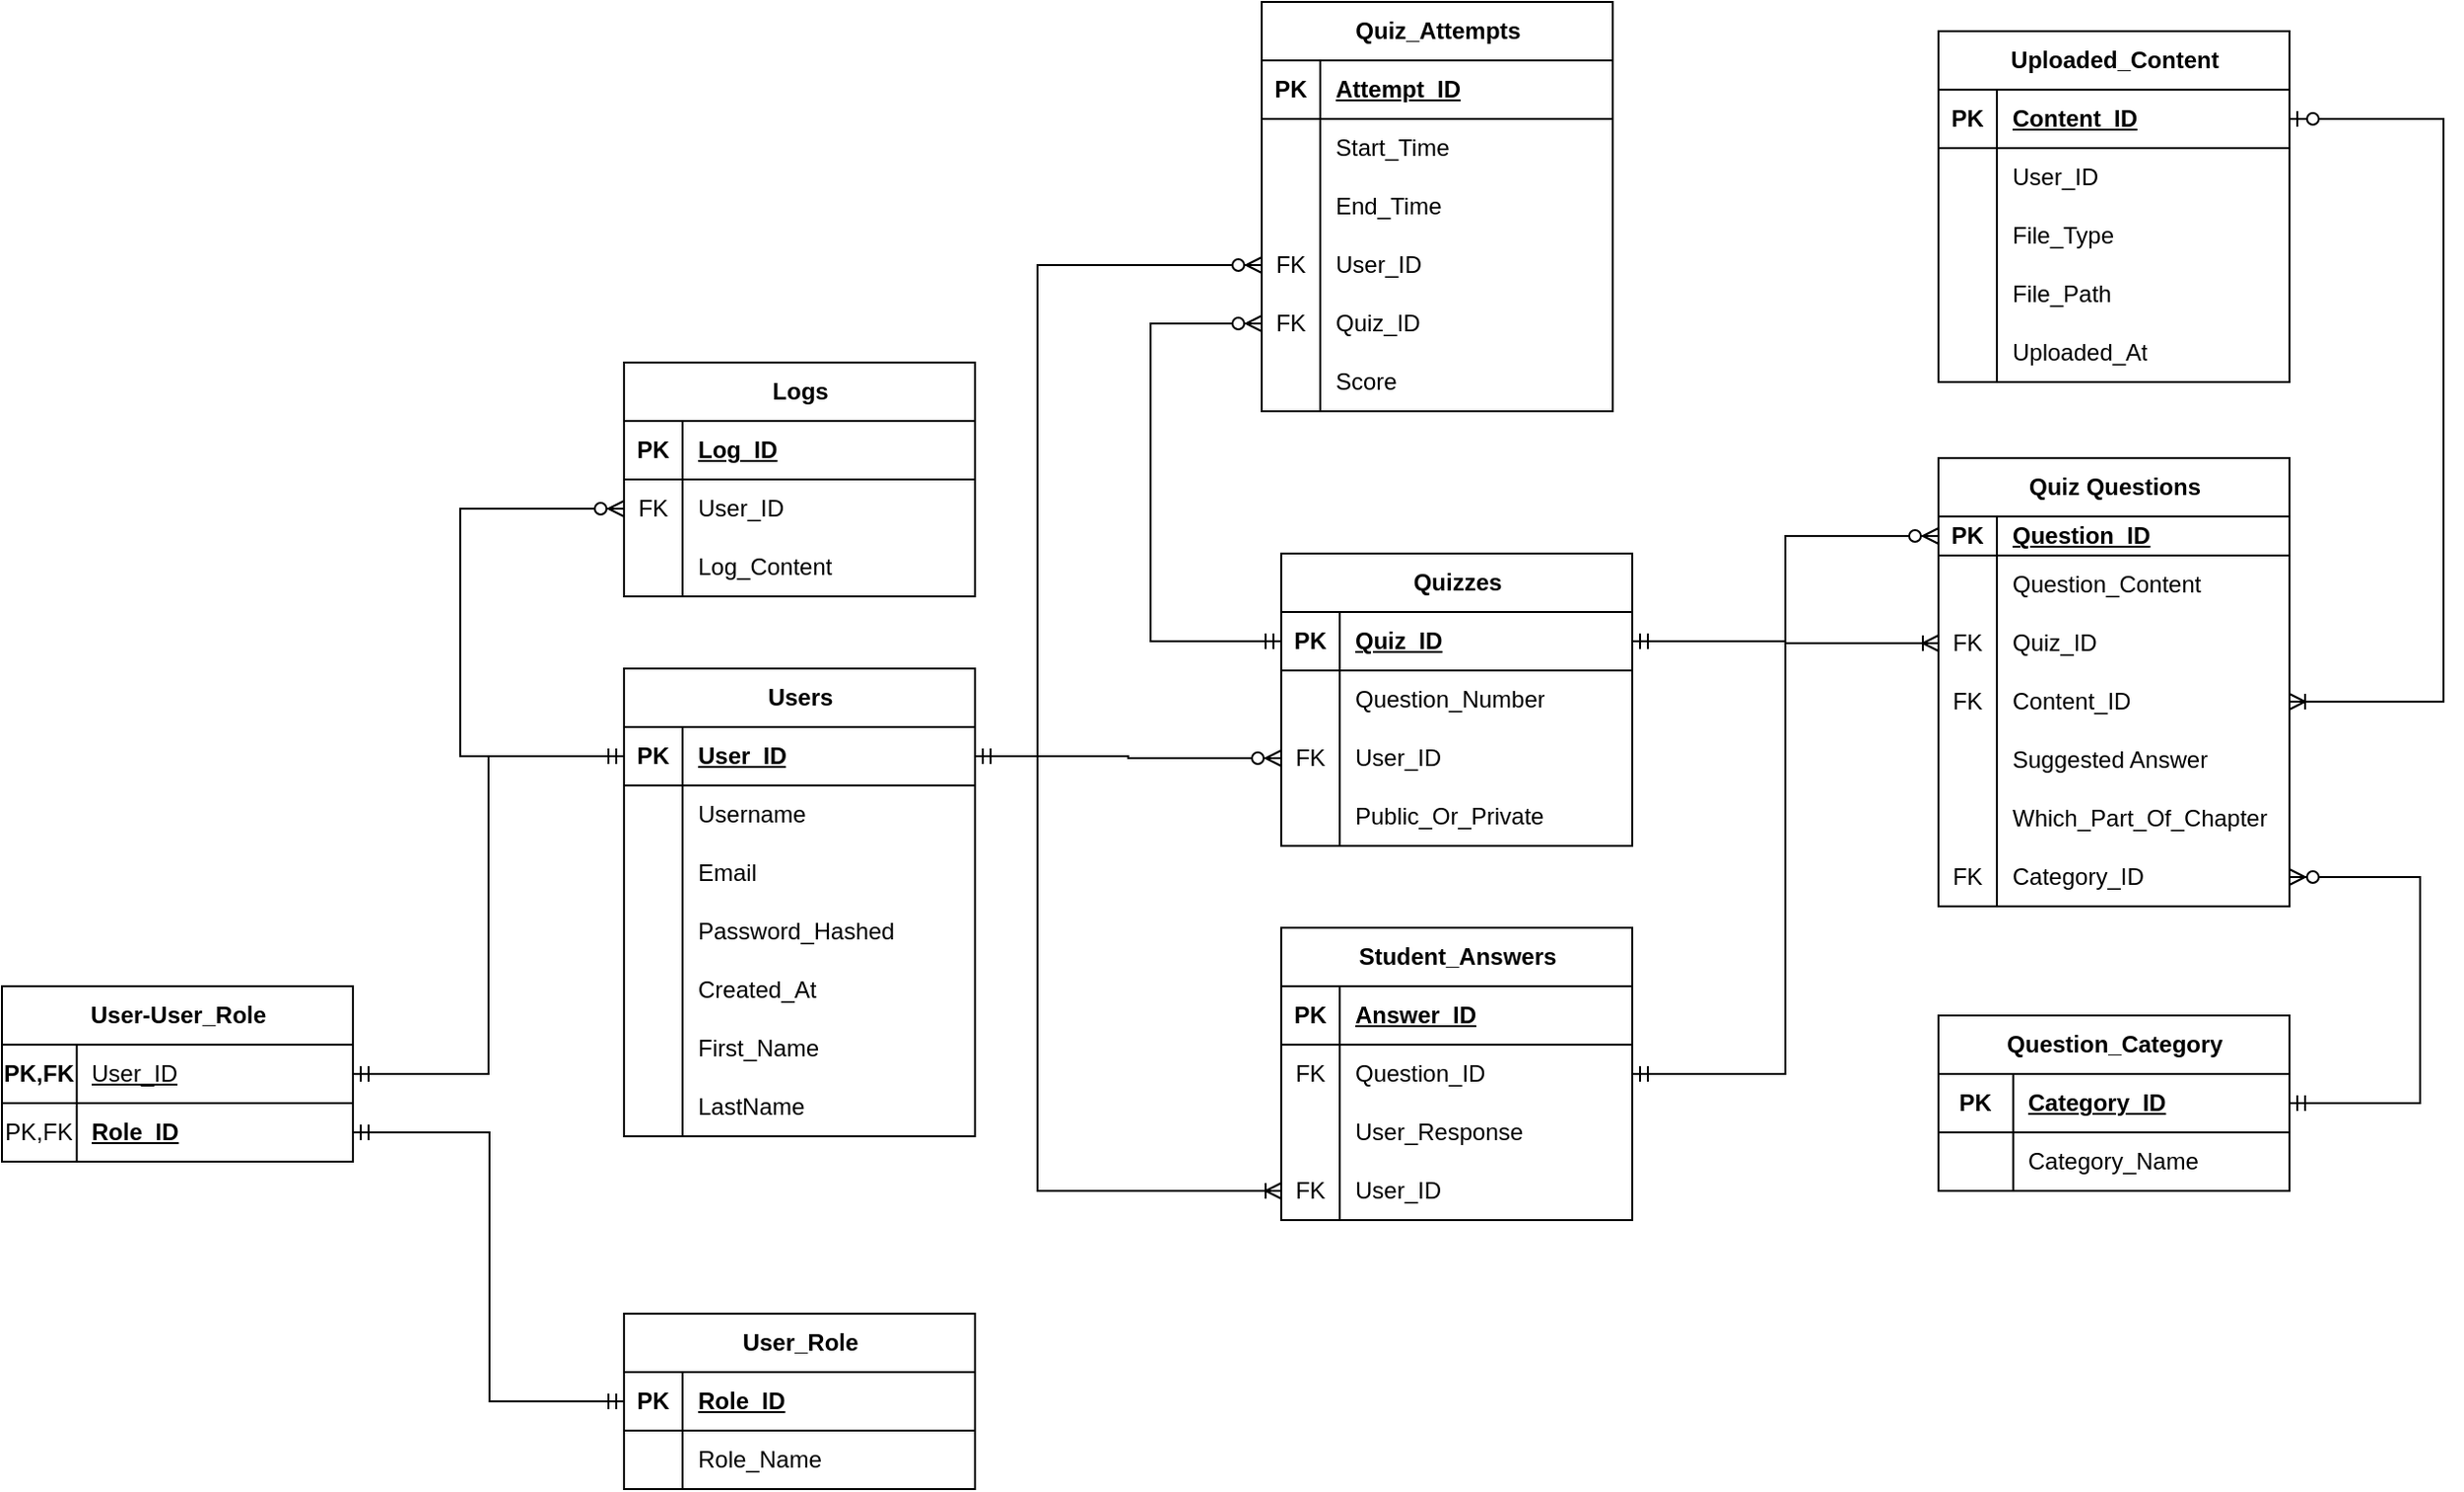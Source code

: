 <mxfile version="28.0.6">
  <diagram name="Page-1" id="f2E18JJCOQwtx__fX0ig">
    <mxGraphModel dx="2559" dy="3088" grid="0" gridSize="10" guides="1" tooltips="1" connect="1" arrows="1" fold="1" page="1" pageScale="1" pageWidth="850" pageHeight="1100" background="none" math="0" shadow="0">
      <root>
        <mxCell id="0" />
        <mxCell id="1" parent="0" />
        <mxCell id="IVishTIyUueeWjFuL03N-1" value="Users" style="shape=table;startSize=30;container=1;collapsible=1;childLayout=tableLayout;fixedRows=1;rowLines=0;fontStyle=1;align=center;resizeLast=1;html=1;" vertex="1" parent="1">
          <mxGeometry x="139" y="-987" width="180" height="240" as="geometry">
            <mxRectangle x="131" y="88" width="64" height="30" as="alternateBounds" />
          </mxGeometry>
        </mxCell>
        <mxCell id="IVishTIyUueeWjFuL03N-2" value="" style="shape=tableRow;horizontal=0;startSize=0;swimlaneHead=0;swimlaneBody=0;fillColor=none;collapsible=0;dropTarget=0;points=[[0,0.5],[1,0.5]];portConstraint=eastwest;top=0;left=0;right=0;bottom=1;" vertex="1" parent="IVishTIyUueeWjFuL03N-1">
          <mxGeometry y="30" width="180" height="30" as="geometry" />
        </mxCell>
        <mxCell id="IVishTIyUueeWjFuL03N-3" value="PK" style="shape=partialRectangle;connectable=0;fillColor=none;top=0;left=0;bottom=0;right=0;fontStyle=1;overflow=hidden;whiteSpace=wrap;html=1;" vertex="1" parent="IVishTIyUueeWjFuL03N-2">
          <mxGeometry width="30" height="30" as="geometry">
            <mxRectangle width="30" height="30" as="alternateBounds" />
          </mxGeometry>
        </mxCell>
        <mxCell id="IVishTIyUueeWjFuL03N-4" value="User_ID" style="shape=partialRectangle;connectable=0;fillColor=none;top=0;left=0;bottom=0;right=0;align=left;spacingLeft=6;fontStyle=5;overflow=hidden;whiteSpace=wrap;html=1;" vertex="1" parent="IVishTIyUueeWjFuL03N-2">
          <mxGeometry x="30" width="150" height="30" as="geometry">
            <mxRectangle width="150" height="30" as="alternateBounds" />
          </mxGeometry>
        </mxCell>
        <mxCell id="IVishTIyUueeWjFuL03N-5" value="" style="shape=tableRow;horizontal=0;startSize=0;swimlaneHead=0;swimlaneBody=0;fillColor=none;collapsible=0;dropTarget=0;points=[[0,0.5],[1,0.5]];portConstraint=eastwest;top=0;left=0;right=0;bottom=0;" vertex="1" parent="IVishTIyUueeWjFuL03N-1">
          <mxGeometry y="60" width="180" height="30" as="geometry" />
        </mxCell>
        <mxCell id="IVishTIyUueeWjFuL03N-6" value="" style="shape=partialRectangle;connectable=0;fillColor=none;top=0;left=0;bottom=0;right=0;editable=1;overflow=hidden;whiteSpace=wrap;html=1;" vertex="1" parent="IVishTIyUueeWjFuL03N-5">
          <mxGeometry width="30" height="30" as="geometry">
            <mxRectangle width="30" height="30" as="alternateBounds" />
          </mxGeometry>
        </mxCell>
        <mxCell id="IVishTIyUueeWjFuL03N-7" value="Username" style="shape=partialRectangle;connectable=0;fillColor=none;top=0;left=0;bottom=0;right=0;align=left;spacingLeft=6;overflow=hidden;whiteSpace=wrap;html=1;" vertex="1" parent="IVishTIyUueeWjFuL03N-5">
          <mxGeometry x="30" width="150" height="30" as="geometry">
            <mxRectangle width="150" height="30" as="alternateBounds" />
          </mxGeometry>
        </mxCell>
        <mxCell id="IVishTIyUueeWjFuL03N-8" value="" style="shape=tableRow;horizontal=0;startSize=0;swimlaneHead=0;swimlaneBody=0;fillColor=none;collapsible=0;dropTarget=0;points=[[0,0.5],[1,0.5]];portConstraint=eastwest;top=0;left=0;right=0;bottom=0;" vertex="1" parent="IVishTIyUueeWjFuL03N-1">
          <mxGeometry y="90" width="180" height="30" as="geometry" />
        </mxCell>
        <mxCell id="IVishTIyUueeWjFuL03N-9" value="" style="shape=partialRectangle;connectable=0;fillColor=none;top=0;left=0;bottom=0;right=0;editable=1;overflow=hidden;whiteSpace=wrap;html=1;" vertex="1" parent="IVishTIyUueeWjFuL03N-8">
          <mxGeometry width="30" height="30" as="geometry">
            <mxRectangle width="30" height="30" as="alternateBounds" />
          </mxGeometry>
        </mxCell>
        <mxCell id="IVishTIyUueeWjFuL03N-10" value="Email" style="shape=partialRectangle;connectable=0;fillColor=none;top=0;left=0;bottom=0;right=0;align=left;spacingLeft=6;overflow=hidden;whiteSpace=wrap;html=1;" vertex="1" parent="IVishTIyUueeWjFuL03N-8">
          <mxGeometry x="30" width="150" height="30" as="geometry">
            <mxRectangle width="150" height="30" as="alternateBounds" />
          </mxGeometry>
        </mxCell>
        <mxCell id="IVishTIyUueeWjFuL03N-17" value="" style="shape=tableRow;horizontal=0;startSize=0;swimlaneHead=0;swimlaneBody=0;fillColor=none;collapsible=0;dropTarget=0;points=[[0,0.5],[1,0.5]];portConstraint=eastwest;top=0;left=0;right=0;bottom=0;" vertex="1" parent="IVishTIyUueeWjFuL03N-1">
          <mxGeometry y="120" width="180" height="30" as="geometry" />
        </mxCell>
        <mxCell id="IVishTIyUueeWjFuL03N-18" value="" style="shape=partialRectangle;connectable=0;fillColor=none;top=0;left=0;bottom=0;right=0;editable=1;overflow=hidden;whiteSpace=wrap;html=1;" vertex="1" parent="IVishTIyUueeWjFuL03N-17">
          <mxGeometry width="30" height="30" as="geometry">
            <mxRectangle width="30" height="30" as="alternateBounds" />
          </mxGeometry>
        </mxCell>
        <mxCell id="IVishTIyUueeWjFuL03N-19" value="Password_Hashed" style="shape=partialRectangle;connectable=0;fillColor=none;top=0;left=0;bottom=0;right=0;align=left;spacingLeft=6;overflow=hidden;whiteSpace=wrap;html=1;" vertex="1" parent="IVishTIyUueeWjFuL03N-17">
          <mxGeometry x="30" width="150" height="30" as="geometry">
            <mxRectangle width="150" height="30" as="alternateBounds" />
          </mxGeometry>
        </mxCell>
        <mxCell id="IVishTIyUueeWjFuL03N-11" value="" style="shape=tableRow;horizontal=0;startSize=0;swimlaneHead=0;swimlaneBody=0;fillColor=none;collapsible=0;dropTarget=0;points=[[0,0.5],[1,0.5]];portConstraint=eastwest;top=0;left=0;right=0;bottom=0;" vertex="1" parent="IVishTIyUueeWjFuL03N-1">
          <mxGeometry y="150" width="180" height="30" as="geometry" />
        </mxCell>
        <mxCell id="IVishTIyUueeWjFuL03N-12" value="" style="shape=partialRectangle;connectable=0;fillColor=none;top=0;left=0;bottom=0;right=0;editable=1;overflow=hidden;whiteSpace=wrap;html=1;" vertex="1" parent="IVishTIyUueeWjFuL03N-11">
          <mxGeometry width="30" height="30" as="geometry">
            <mxRectangle width="30" height="30" as="alternateBounds" />
          </mxGeometry>
        </mxCell>
        <mxCell id="IVishTIyUueeWjFuL03N-13" value="Created_At" style="shape=partialRectangle;connectable=0;fillColor=none;top=0;left=0;bottom=0;right=0;align=left;spacingLeft=6;overflow=hidden;whiteSpace=wrap;html=1;" vertex="1" parent="IVishTIyUueeWjFuL03N-11">
          <mxGeometry x="30" width="150" height="30" as="geometry">
            <mxRectangle width="150" height="30" as="alternateBounds" />
          </mxGeometry>
        </mxCell>
        <mxCell id="IVishTIyUueeWjFuL03N-20" value="" style="shape=tableRow;horizontal=0;startSize=0;swimlaneHead=0;swimlaneBody=0;fillColor=none;collapsible=0;dropTarget=0;points=[[0,0.5],[1,0.5]];portConstraint=eastwest;top=0;left=0;right=0;bottom=0;" vertex="1" parent="IVishTIyUueeWjFuL03N-1">
          <mxGeometry y="180" width="180" height="30" as="geometry" />
        </mxCell>
        <mxCell id="IVishTIyUueeWjFuL03N-21" value="" style="shape=partialRectangle;connectable=0;fillColor=none;top=0;left=0;bottom=0;right=0;editable=1;overflow=hidden;whiteSpace=wrap;html=1;" vertex="1" parent="IVishTIyUueeWjFuL03N-20">
          <mxGeometry width="30" height="30" as="geometry">
            <mxRectangle width="30" height="30" as="alternateBounds" />
          </mxGeometry>
        </mxCell>
        <mxCell id="IVishTIyUueeWjFuL03N-22" value="First_Name" style="shape=partialRectangle;connectable=0;fillColor=none;top=0;left=0;bottom=0;right=0;align=left;spacingLeft=6;overflow=hidden;whiteSpace=wrap;html=1;" vertex="1" parent="IVishTIyUueeWjFuL03N-20">
          <mxGeometry x="30" width="150" height="30" as="geometry">
            <mxRectangle width="150" height="30" as="alternateBounds" />
          </mxGeometry>
        </mxCell>
        <mxCell id="IVishTIyUueeWjFuL03N-23" value="" style="shape=tableRow;horizontal=0;startSize=0;swimlaneHead=0;swimlaneBody=0;fillColor=none;collapsible=0;dropTarget=0;points=[[0,0.5],[1,0.5]];portConstraint=eastwest;top=0;left=0;right=0;bottom=0;" vertex="1" parent="IVishTIyUueeWjFuL03N-1">
          <mxGeometry y="210" width="180" height="30" as="geometry" />
        </mxCell>
        <mxCell id="IVishTIyUueeWjFuL03N-24" value="" style="shape=partialRectangle;connectable=0;fillColor=none;top=0;left=0;bottom=0;right=0;editable=1;overflow=hidden;whiteSpace=wrap;html=1;" vertex="1" parent="IVishTIyUueeWjFuL03N-23">
          <mxGeometry width="30" height="30" as="geometry">
            <mxRectangle width="30" height="30" as="alternateBounds" />
          </mxGeometry>
        </mxCell>
        <mxCell id="IVishTIyUueeWjFuL03N-25" value="LastName" style="shape=partialRectangle;connectable=0;fillColor=none;top=0;left=0;bottom=0;right=0;align=left;spacingLeft=6;overflow=hidden;whiteSpace=wrap;html=1;" vertex="1" parent="IVishTIyUueeWjFuL03N-23">
          <mxGeometry x="30" width="150" height="30" as="geometry">
            <mxRectangle width="150" height="30" as="alternateBounds" />
          </mxGeometry>
        </mxCell>
        <mxCell id="IVishTIyUueeWjFuL03N-26" value="Quizzes" style="shape=table;startSize=30;container=1;collapsible=1;childLayout=tableLayout;fixedRows=1;rowLines=0;fontStyle=1;align=center;resizeLast=1;html=1;" vertex="1" parent="1">
          <mxGeometry x="476" y="-1046" width="180" height="150" as="geometry">
            <mxRectangle x="131" y="88" width="64" height="30" as="alternateBounds" />
          </mxGeometry>
        </mxCell>
        <mxCell id="IVishTIyUueeWjFuL03N-27" value="" style="shape=tableRow;horizontal=0;startSize=0;swimlaneHead=0;swimlaneBody=0;fillColor=none;collapsible=0;dropTarget=0;points=[[0,0.5],[1,0.5]];portConstraint=eastwest;top=0;left=0;right=0;bottom=1;" vertex="1" parent="IVishTIyUueeWjFuL03N-26">
          <mxGeometry y="30" width="180" height="30" as="geometry" />
        </mxCell>
        <mxCell id="IVishTIyUueeWjFuL03N-28" value="PK" style="shape=partialRectangle;connectable=0;fillColor=none;top=0;left=0;bottom=0;right=0;fontStyle=1;overflow=hidden;whiteSpace=wrap;html=1;" vertex="1" parent="IVishTIyUueeWjFuL03N-27">
          <mxGeometry width="30" height="30" as="geometry">
            <mxRectangle width="30" height="30" as="alternateBounds" />
          </mxGeometry>
        </mxCell>
        <mxCell id="IVishTIyUueeWjFuL03N-29" value="Quiz_ID" style="shape=partialRectangle;connectable=0;fillColor=none;top=0;left=0;bottom=0;right=0;align=left;spacingLeft=6;fontStyle=5;overflow=hidden;whiteSpace=wrap;html=1;" vertex="1" parent="IVishTIyUueeWjFuL03N-27">
          <mxGeometry x="30" width="150" height="30" as="geometry">
            <mxRectangle width="150" height="30" as="alternateBounds" />
          </mxGeometry>
        </mxCell>
        <mxCell id="IVishTIyUueeWjFuL03N-30" value="" style="shape=tableRow;horizontal=0;startSize=0;swimlaneHead=0;swimlaneBody=0;fillColor=none;collapsible=0;dropTarget=0;points=[[0,0.5],[1,0.5]];portConstraint=eastwest;top=0;left=0;right=0;bottom=0;" vertex="1" parent="IVishTIyUueeWjFuL03N-26">
          <mxGeometry y="60" width="180" height="30" as="geometry" />
        </mxCell>
        <mxCell id="IVishTIyUueeWjFuL03N-31" value="" style="shape=partialRectangle;connectable=0;fillColor=none;top=0;left=0;bottom=0;right=0;editable=1;overflow=hidden;whiteSpace=wrap;html=1;" vertex="1" parent="IVishTIyUueeWjFuL03N-30">
          <mxGeometry width="30" height="30" as="geometry">
            <mxRectangle width="30" height="30" as="alternateBounds" />
          </mxGeometry>
        </mxCell>
        <mxCell id="IVishTIyUueeWjFuL03N-32" value="Question_Number" style="shape=partialRectangle;connectable=0;fillColor=none;top=0;left=0;bottom=0;right=0;align=left;spacingLeft=6;overflow=hidden;whiteSpace=wrap;html=1;" vertex="1" parent="IVishTIyUueeWjFuL03N-30">
          <mxGeometry x="30" width="150" height="30" as="geometry">
            <mxRectangle width="150" height="30" as="alternateBounds" />
          </mxGeometry>
        </mxCell>
        <mxCell id="IVishTIyUueeWjFuL03N-33" value="" style="shape=tableRow;horizontal=0;startSize=0;swimlaneHead=0;swimlaneBody=0;fillColor=none;collapsible=0;dropTarget=0;points=[[0,0.5],[1,0.5]];portConstraint=eastwest;top=0;left=0;right=0;bottom=0;" vertex="1" parent="IVishTIyUueeWjFuL03N-26">
          <mxGeometry y="90" width="180" height="30" as="geometry" />
        </mxCell>
        <mxCell id="IVishTIyUueeWjFuL03N-34" value="FK" style="shape=partialRectangle;connectable=0;fillColor=none;top=0;left=0;bottom=0;right=0;editable=1;overflow=hidden;whiteSpace=wrap;html=1;" vertex="1" parent="IVishTIyUueeWjFuL03N-33">
          <mxGeometry width="30" height="30" as="geometry">
            <mxRectangle width="30" height="30" as="alternateBounds" />
          </mxGeometry>
        </mxCell>
        <mxCell id="IVishTIyUueeWjFuL03N-35" value="User_ID" style="shape=partialRectangle;connectable=0;fillColor=none;top=0;left=0;bottom=0;right=0;align=left;spacingLeft=6;overflow=hidden;whiteSpace=wrap;html=1;" vertex="1" parent="IVishTIyUueeWjFuL03N-33">
          <mxGeometry x="30" width="150" height="30" as="geometry">
            <mxRectangle width="150" height="30" as="alternateBounds" />
          </mxGeometry>
        </mxCell>
        <mxCell id="IVishTIyUueeWjFuL03N-36" value="" style="shape=tableRow;horizontal=0;startSize=0;swimlaneHead=0;swimlaneBody=0;fillColor=none;collapsible=0;dropTarget=0;points=[[0,0.5],[1,0.5]];portConstraint=eastwest;top=0;left=0;right=0;bottom=0;" vertex="1" parent="IVishTIyUueeWjFuL03N-26">
          <mxGeometry y="120" width="180" height="30" as="geometry" />
        </mxCell>
        <mxCell id="IVishTIyUueeWjFuL03N-37" value="" style="shape=partialRectangle;connectable=0;fillColor=none;top=0;left=0;bottom=0;right=0;editable=1;overflow=hidden;whiteSpace=wrap;html=1;" vertex="1" parent="IVishTIyUueeWjFuL03N-36">
          <mxGeometry width="30" height="30" as="geometry">
            <mxRectangle width="30" height="30" as="alternateBounds" />
          </mxGeometry>
        </mxCell>
        <mxCell id="IVishTIyUueeWjFuL03N-38" value="Public_Or_Private" style="shape=partialRectangle;connectable=0;fillColor=none;top=0;left=0;bottom=0;right=0;align=left;spacingLeft=6;overflow=hidden;whiteSpace=wrap;html=1;" vertex="1" parent="IVishTIyUueeWjFuL03N-36">
          <mxGeometry x="30" width="150" height="30" as="geometry">
            <mxRectangle width="150" height="30" as="alternateBounds" />
          </mxGeometry>
        </mxCell>
        <mxCell id="IVishTIyUueeWjFuL03N-50" value="" style="edgeStyle=elbowEdgeStyle;fontSize=12;html=1;endArrow=ERzeroToMany;startArrow=ERmandOne;rounded=0;exitX=1;exitY=0.5;exitDx=0;exitDy=0;" edge="1" parent="1" source="IVishTIyUueeWjFuL03N-2" target="IVishTIyUueeWjFuL03N-33">
          <mxGeometry width="100" height="100" relative="1" as="geometry">
            <mxPoint x="363" y="-980" as="sourcePoint" />
            <mxPoint x="336" y="310" as="targetPoint" />
          </mxGeometry>
        </mxCell>
        <mxCell id="IVishTIyUueeWjFuL03N-51" value="Quiz Questions" style="shape=table;startSize=30;container=1;collapsible=1;childLayout=tableLayout;fixedRows=1;rowLines=0;fontStyle=1;align=center;resizeLast=1;html=1;" vertex="1" parent="1">
          <mxGeometry x="813" y="-1095" width="180" height="230" as="geometry">
            <mxRectangle x="131" y="88" width="64" height="30" as="alternateBounds" />
          </mxGeometry>
        </mxCell>
        <mxCell id="IVishTIyUueeWjFuL03N-52" value="" style="shape=tableRow;horizontal=0;startSize=0;swimlaneHead=0;swimlaneBody=0;fillColor=none;collapsible=0;dropTarget=0;points=[[0,0.5],[1,0.5]];portConstraint=eastwest;top=0;left=0;right=0;bottom=1;" vertex="1" parent="IVishTIyUueeWjFuL03N-51">
          <mxGeometry y="30" width="180" height="20" as="geometry" />
        </mxCell>
        <mxCell id="IVishTIyUueeWjFuL03N-53" value="PK" style="shape=partialRectangle;connectable=0;fillColor=none;top=0;left=0;bottom=0;right=0;fontStyle=1;overflow=hidden;whiteSpace=wrap;html=1;" vertex="1" parent="IVishTIyUueeWjFuL03N-52">
          <mxGeometry width="30" height="20" as="geometry">
            <mxRectangle width="30" height="20" as="alternateBounds" />
          </mxGeometry>
        </mxCell>
        <mxCell id="IVishTIyUueeWjFuL03N-54" value="Question_ID" style="shape=partialRectangle;connectable=0;fillColor=none;top=0;left=0;bottom=0;right=0;align=left;spacingLeft=6;fontStyle=5;overflow=hidden;whiteSpace=wrap;html=1;" vertex="1" parent="IVishTIyUueeWjFuL03N-52">
          <mxGeometry x="30" width="150" height="20" as="geometry">
            <mxRectangle width="150" height="20" as="alternateBounds" />
          </mxGeometry>
        </mxCell>
        <mxCell id="IVishTIyUueeWjFuL03N-55" value="" style="shape=tableRow;horizontal=0;startSize=0;swimlaneHead=0;swimlaneBody=0;fillColor=none;collapsible=0;dropTarget=0;points=[[0,0.5],[1,0.5]];portConstraint=eastwest;top=0;left=0;right=0;bottom=0;" vertex="1" parent="IVishTIyUueeWjFuL03N-51">
          <mxGeometry y="50" width="180" height="30" as="geometry" />
        </mxCell>
        <mxCell id="IVishTIyUueeWjFuL03N-56" value="" style="shape=partialRectangle;connectable=0;fillColor=none;top=0;left=0;bottom=0;right=0;editable=1;overflow=hidden;whiteSpace=wrap;html=1;" vertex="1" parent="IVishTIyUueeWjFuL03N-55">
          <mxGeometry width="30" height="30" as="geometry">
            <mxRectangle width="30" height="30" as="alternateBounds" />
          </mxGeometry>
        </mxCell>
        <mxCell id="IVishTIyUueeWjFuL03N-57" value="Question_Content" style="shape=partialRectangle;connectable=0;fillColor=none;top=0;left=0;bottom=0;right=0;align=left;spacingLeft=6;overflow=hidden;whiteSpace=wrap;html=1;" vertex="1" parent="IVishTIyUueeWjFuL03N-55">
          <mxGeometry x="30" width="150" height="30" as="geometry">
            <mxRectangle width="150" height="30" as="alternateBounds" />
          </mxGeometry>
        </mxCell>
        <mxCell id="IVishTIyUueeWjFuL03N-58" value="" style="shape=tableRow;horizontal=0;startSize=0;swimlaneHead=0;swimlaneBody=0;fillColor=none;collapsible=0;dropTarget=0;points=[[0,0.5],[1,0.5]];portConstraint=eastwest;top=0;left=0;right=0;bottom=0;" vertex="1" parent="IVishTIyUueeWjFuL03N-51">
          <mxGeometry y="80" width="180" height="30" as="geometry" />
        </mxCell>
        <mxCell id="IVishTIyUueeWjFuL03N-59" value="FK" style="shape=partialRectangle;connectable=0;fillColor=none;top=0;left=0;bottom=0;right=0;editable=1;overflow=hidden;whiteSpace=wrap;html=1;" vertex="1" parent="IVishTIyUueeWjFuL03N-58">
          <mxGeometry width="30" height="30" as="geometry">
            <mxRectangle width="30" height="30" as="alternateBounds" />
          </mxGeometry>
        </mxCell>
        <mxCell id="IVishTIyUueeWjFuL03N-60" value="Quiz_ID" style="shape=partialRectangle;connectable=0;fillColor=none;top=0;left=0;bottom=0;right=0;align=left;spacingLeft=6;overflow=hidden;whiteSpace=wrap;html=1;" vertex="1" parent="IVishTIyUueeWjFuL03N-58">
          <mxGeometry x="30" width="150" height="30" as="geometry">
            <mxRectangle width="150" height="30" as="alternateBounds" />
          </mxGeometry>
        </mxCell>
        <mxCell id="IVishTIyUueeWjFuL03N-61" value="" style="shape=tableRow;horizontal=0;startSize=0;swimlaneHead=0;swimlaneBody=0;fillColor=none;collapsible=0;dropTarget=0;points=[[0,0.5],[1,0.5]];portConstraint=eastwest;top=0;left=0;right=0;bottom=0;" vertex="1" parent="IVishTIyUueeWjFuL03N-51">
          <mxGeometry y="110" width="180" height="30" as="geometry" />
        </mxCell>
        <mxCell id="IVishTIyUueeWjFuL03N-62" value="FK" style="shape=partialRectangle;connectable=0;fillColor=none;top=0;left=0;bottom=0;right=0;editable=1;overflow=hidden;whiteSpace=wrap;html=1;" vertex="1" parent="IVishTIyUueeWjFuL03N-61">
          <mxGeometry width="30" height="30" as="geometry">
            <mxRectangle width="30" height="30" as="alternateBounds" />
          </mxGeometry>
        </mxCell>
        <mxCell id="IVishTIyUueeWjFuL03N-63" value="Content_ID" style="shape=partialRectangle;connectable=0;fillColor=none;top=0;left=0;bottom=0;right=0;align=left;spacingLeft=6;overflow=hidden;whiteSpace=wrap;html=1;" vertex="1" parent="IVishTIyUueeWjFuL03N-61">
          <mxGeometry x="30" width="150" height="30" as="geometry">
            <mxRectangle width="150" height="30" as="alternateBounds" />
          </mxGeometry>
        </mxCell>
        <mxCell id="IVishTIyUueeWjFuL03N-64" value="" style="shape=tableRow;horizontal=0;startSize=0;swimlaneHead=0;swimlaneBody=0;fillColor=none;collapsible=0;dropTarget=0;points=[[0,0.5],[1,0.5]];portConstraint=eastwest;top=0;left=0;right=0;bottom=0;" vertex="1" parent="IVishTIyUueeWjFuL03N-51">
          <mxGeometry y="140" width="180" height="30" as="geometry" />
        </mxCell>
        <mxCell id="IVishTIyUueeWjFuL03N-65" value="" style="shape=partialRectangle;connectable=0;fillColor=none;top=0;left=0;bottom=0;right=0;editable=1;overflow=hidden;whiteSpace=wrap;html=1;" vertex="1" parent="IVishTIyUueeWjFuL03N-64">
          <mxGeometry width="30" height="30" as="geometry">
            <mxRectangle width="30" height="30" as="alternateBounds" />
          </mxGeometry>
        </mxCell>
        <mxCell id="IVishTIyUueeWjFuL03N-66" value="Suggested Answer" style="shape=partialRectangle;connectable=0;fillColor=none;top=0;left=0;bottom=0;right=0;align=left;spacingLeft=6;overflow=hidden;whiteSpace=wrap;html=1;" vertex="1" parent="IVishTIyUueeWjFuL03N-64">
          <mxGeometry x="30" width="150" height="30" as="geometry">
            <mxRectangle width="150" height="30" as="alternateBounds" />
          </mxGeometry>
        </mxCell>
        <mxCell id="IVishTIyUueeWjFuL03N-67" value="" style="shape=tableRow;horizontal=0;startSize=0;swimlaneHead=0;swimlaneBody=0;fillColor=none;collapsible=0;dropTarget=0;points=[[0,0.5],[1,0.5]];portConstraint=eastwest;top=0;left=0;right=0;bottom=0;" vertex="1" parent="IVishTIyUueeWjFuL03N-51">
          <mxGeometry y="170" width="180" height="30" as="geometry" />
        </mxCell>
        <mxCell id="IVishTIyUueeWjFuL03N-68" value="" style="shape=partialRectangle;connectable=0;fillColor=none;top=0;left=0;bottom=0;right=0;editable=1;overflow=hidden;whiteSpace=wrap;html=1;" vertex="1" parent="IVishTIyUueeWjFuL03N-67">
          <mxGeometry width="30" height="30" as="geometry">
            <mxRectangle width="30" height="30" as="alternateBounds" />
          </mxGeometry>
        </mxCell>
        <mxCell id="IVishTIyUueeWjFuL03N-69" value="Which_Part_Of_Chapter" style="shape=partialRectangle;connectable=0;fillColor=none;top=0;left=0;bottom=0;right=0;align=left;spacingLeft=6;overflow=hidden;whiteSpace=wrap;html=1;" vertex="1" parent="IVishTIyUueeWjFuL03N-67">
          <mxGeometry x="30" width="150" height="30" as="geometry">
            <mxRectangle width="150" height="30" as="alternateBounds" />
          </mxGeometry>
        </mxCell>
        <mxCell id="IVishTIyUueeWjFuL03N-70" value="" style="shape=tableRow;horizontal=0;startSize=0;swimlaneHead=0;swimlaneBody=0;fillColor=none;collapsible=0;dropTarget=0;points=[[0,0.5],[1,0.5]];portConstraint=eastwest;top=0;left=0;right=0;bottom=0;" vertex="1" parent="IVishTIyUueeWjFuL03N-51">
          <mxGeometry y="200" width="180" height="30" as="geometry" />
        </mxCell>
        <mxCell id="IVishTIyUueeWjFuL03N-71" value="FK" style="shape=partialRectangle;connectable=0;fillColor=none;top=0;left=0;bottom=0;right=0;editable=1;overflow=hidden;whiteSpace=wrap;html=1;" vertex="1" parent="IVishTIyUueeWjFuL03N-70">
          <mxGeometry width="30" height="30" as="geometry">
            <mxRectangle width="30" height="30" as="alternateBounds" />
          </mxGeometry>
        </mxCell>
        <mxCell id="IVishTIyUueeWjFuL03N-72" value="Category_ID" style="shape=partialRectangle;connectable=0;fillColor=none;top=0;left=0;bottom=0;right=0;align=left;spacingLeft=6;overflow=hidden;whiteSpace=wrap;html=1;" vertex="1" parent="IVishTIyUueeWjFuL03N-70">
          <mxGeometry x="30" width="150" height="30" as="geometry">
            <mxRectangle width="150" height="30" as="alternateBounds" />
          </mxGeometry>
        </mxCell>
        <mxCell id="IVishTIyUueeWjFuL03N-73" value="User_Role" style="shape=table;startSize=30;container=1;collapsible=1;childLayout=tableLayout;fixedRows=1;rowLines=0;fontStyle=1;align=center;resizeLast=1;html=1;" vertex="1" parent="1">
          <mxGeometry x="139" y="-656" width="180" height="90" as="geometry">
            <mxRectangle x="131" y="88" width="64" height="30" as="alternateBounds" />
          </mxGeometry>
        </mxCell>
        <mxCell id="IVishTIyUueeWjFuL03N-74" value="" style="shape=tableRow;horizontal=0;startSize=0;swimlaneHead=0;swimlaneBody=0;fillColor=none;collapsible=0;dropTarget=0;points=[[0,0.5],[1,0.5]];portConstraint=eastwest;top=0;left=0;right=0;bottom=1;" vertex="1" parent="IVishTIyUueeWjFuL03N-73">
          <mxGeometry y="30" width="180" height="30" as="geometry" />
        </mxCell>
        <mxCell id="IVishTIyUueeWjFuL03N-75" value="PK" style="shape=partialRectangle;connectable=0;fillColor=none;top=0;left=0;bottom=0;right=0;fontStyle=1;overflow=hidden;whiteSpace=wrap;html=1;" vertex="1" parent="IVishTIyUueeWjFuL03N-74">
          <mxGeometry width="30" height="30" as="geometry">
            <mxRectangle width="30" height="30" as="alternateBounds" />
          </mxGeometry>
        </mxCell>
        <mxCell id="IVishTIyUueeWjFuL03N-76" value="Role_ID" style="shape=partialRectangle;connectable=0;fillColor=none;top=0;left=0;bottom=0;right=0;align=left;spacingLeft=6;fontStyle=5;overflow=hidden;whiteSpace=wrap;html=1;" vertex="1" parent="IVishTIyUueeWjFuL03N-74">
          <mxGeometry x="30" width="150" height="30" as="geometry">
            <mxRectangle width="150" height="30" as="alternateBounds" />
          </mxGeometry>
        </mxCell>
        <mxCell id="IVishTIyUueeWjFuL03N-77" value="" style="shape=tableRow;horizontal=0;startSize=0;swimlaneHead=0;swimlaneBody=0;fillColor=none;collapsible=0;dropTarget=0;points=[[0,0.5],[1,0.5]];portConstraint=eastwest;top=0;left=0;right=0;bottom=0;" vertex="1" parent="IVishTIyUueeWjFuL03N-73">
          <mxGeometry y="60" width="180" height="30" as="geometry" />
        </mxCell>
        <mxCell id="IVishTIyUueeWjFuL03N-78" value="" style="shape=partialRectangle;connectable=0;fillColor=none;top=0;left=0;bottom=0;right=0;editable=1;overflow=hidden;whiteSpace=wrap;html=1;" vertex="1" parent="IVishTIyUueeWjFuL03N-77">
          <mxGeometry width="30" height="30" as="geometry">
            <mxRectangle width="30" height="30" as="alternateBounds" />
          </mxGeometry>
        </mxCell>
        <mxCell id="IVishTIyUueeWjFuL03N-79" value="Role_Name" style="shape=partialRectangle;connectable=0;fillColor=none;top=0;left=0;bottom=0;right=0;align=left;spacingLeft=6;overflow=hidden;whiteSpace=wrap;html=1;" vertex="1" parent="IVishTIyUueeWjFuL03N-77">
          <mxGeometry x="30" width="150" height="30" as="geometry">
            <mxRectangle width="150" height="30" as="alternateBounds" />
          </mxGeometry>
        </mxCell>
        <mxCell id="IVishTIyUueeWjFuL03N-86" value="User-User_Role" style="shape=table;startSize=30;container=1;collapsible=1;childLayout=tableLayout;fixedRows=1;rowLines=0;fontStyle=1;align=center;resizeLast=1;html=1;" vertex="1" parent="1">
          <mxGeometry x="-180" y="-824" width="180" height="90" as="geometry">
            <mxRectangle x="131" y="88" width="64" height="30" as="alternateBounds" />
          </mxGeometry>
        </mxCell>
        <mxCell id="IVishTIyUueeWjFuL03N-87" value="" style="shape=tableRow;horizontal=0;startSize=0;swimlaneHead=0;swimlaneBody=0;fillColor=none;collapsible=0;dropTarget=0;points=[[0,0.5],[1,0.5]];portConstraint=eastwest;top=0;left=0;right=0;bottom=1;" vertex="1" parent="IVishTIyUueeWjFuL03N-86">
          <mxGeometry y="30" width="180" height="30" as="geometry" />
        </mxCell>
        <mxCell id="IVishTIyUueeWjFuL03N-88" value="PK,FK" style="shape=partialRectangle;connectable=0;fillColor=none;top=0;left=0;bottom=0;right=0;fontStyle=1;overflow=hidden;whiteSpace=wrap;html=1;" vertex="1" parent="IVishTIyUueeWjFuL03N-87">
          <mxGeometry width="38.345" height="30" as="geometry">
            <mxRectangle width="38.345" height="30" as="alternateBounds" />
          </mxGeometry>
        </mxCell>
        <mxCell id="IVishTIyUueeWjFuL03N-89" value="&lt;span style=&quot;font-weight: 400;&quot;&gt;User_ID&lt;/span&gt;" style="shape=partialRectangle;connectable=0;fillColor=none;top=0;left=0;bottom=0;right=0;align=left;spacingLeft=6;fontStyle=5;overflow=hidden;whiteSpace=wrap;html=1;" vertex="1" parent="IVishTIyUueeWjFuL03N-87">
          <mxGeometry x="38.345" width="141.655" height="30" as="geometry">
            <mxRectangle width="141.655" height="30" as="alternateBounds" />
          </mxGeometry>
        </mxCell>
        <mxCell id="IVishTIyUueeWjFuL03N-90" value="" style="shape=tableRow;horizontal=0;startSize=0;swimlaneHead=0;swimlaneBody=0;fillColor=none;collapsible=0;dropTarget=0;points=[[0,0.5],[1,0.5]];portConstraint=eastwest;top=0;left=0;right=0;bottom=0;" vertex="1" parent="IVishTIyUueeWjFuL03N-86">
          <mxGeometry y="60" width="180" height="30" as="geometry" />
        </mxCell>
        <mxCell id="IVishTIyUueeWjFuL03N-91" value="PK,FK" style="shape=partialRectangle;connectable=0;fillColor=none;top=0;left=0;bottom=0;right=0;editable=1;overflow=hidden;whiteSpace=wrap;html=1;" vertex="1" parent="IVishTIyUueeWjFuL03N-90">
          <mxGeometry width="38.345" height="30" as="geometry">
            <mxRectangle width="38.345" height="30" as="alternateBounds" />
          </mxGeometry>
        </mxCell>
        <mxCell id="IVishTIyUueeWjFuL03N-92" value="&lt;span style=&quot;font-weight: 700; text-decoration-line: underline;&quot;&gt;Role_ID&lt;/span&gt;" style="shape=partialRectangle;connectable=0;fillColor=none;top=0;left=0;bottom=0;right=0;align=left;spacingLeft=6;overflow=hidden;whiteSpace=wrap;html=1;" vertex="1" parent="IVishTIyUueeWjFuL03N-90">
          <mxGeometry x="38.345" width="141.655" height="30" as="geometry">
            <mxRectangle width="141.655" height="30" as="alternateBounds" />
          </mxGeometry>
        </mxCell>
        <mxCell id="IVishTIyUueeWjFuL03N-93" value="Question_Category" style="shape=table;startSize=30;container=1;collapsible=1;childLayout=tableLayout;fixedRows=1;rowLines=0;fontStyle=1;align=center;resizeLast=1;html=1;" vertex="1" parent="1">
          <mxGeometry x="813" y="-809" width="180" height="90" as="geometry">
            <mxRectangle x="131" y="88" width="64" height="30" as="alternateBounds" />
          </mxGeometry>
        </mxCell>
        <mxCell id="IVishTIyUueeWjFuL03N-94" value="" style="shape=tableRow;horizontal=0;startSize=0;swimlaneHead=0;swimlaneBody=0;fillColor=none;collapsible=0;dropTarget=0;points=[[0,0.5],[1,0.5]];portConstraint=eastwest;top=0;left=0;right=0;bottom=1;" vertex="1" parent="IVishTIyUueeWjFuL03N-93">
          <mxGeometry y="30" width="180" height="30" as="geometry" />
        </mxCell>
        <mxCell id="IVishTIyUueeWjFuL03N-95" value="PK" style="shape=partialRectangle;connectable=0;fillColor=none;top=0;left=0;bottom=0;right=0;fontStyle=1;overflow=hidden;whiteSpace=wrap;html=1;" vertex="1" parent="IVishTIyUueeWjFuL03N-94">
          <mxGeometry width="38.345" height="30" as="geometry">
            <mxRectangle width="38.345" height="30" as="alternateBounds" />
          </mxGeometry>
        </mxCell>
        <mxCell id="IVishTIyUueeWjFuL03N-96" value="Category_ID" style="shape=partialRectangle;connectable=0;fillColor=none;top=0;left=0;bottom=0;right=0;align=left;spacingLeft=6;fontStyle=5;overflow=hidden;whiteSpace=wrap;html=1;" vertex="1" parent="IVishTIyUueeWjFuL03N-94">
          <mxGeometry x="38.345" width="141.655" height="30" as="geometry">
            <mxRectangle width="141.655" height="30" as="alternateBounds" />
          </mxGeometry>
        </mxCell>
        <mxCell id="IVishTIyUueeWjFuL03N-97" value="" style="shape=tableRow;horizontal=0;startSize=0;swimlaneHead=0;swimlaneBody=0;fillColor=none;collapsible=0;dropTarget=0;points=[[0,0.5],[1,0.5]];portConstraint=eastwest;top=0;left=0;right=0;bottom=0;" vertex="1" parent="IVishTIyUueeWjFuL03N-93">
          <mxGeometry y="60" width="180" height="30" as="geometry" />
        </mxCell>
        <mxCell id="IVishTIyUueeWjFuL03N-98" value="" style="shape=partialRectangle;connectable=0;fillColor=none;top=0;left=0;bottom=0;right=0;editable=1;overflow=hidden;whiteSpace=wrap;html=1;" vertex="1" parent="IVishTIyUueeWjFuL03N-97">
          <mxGeometry width="38.345" height="30" as="geometry">
            <mxRectangle width="38.345" height="30" as="alternateBounds" />
          </mxGeometry>
        </mxCell>
        <mxCell id="IVishTIyUueeWjFuL03N-99" value="Category_Name" style="shape=partialRectangle;connectable=0;fillColor=none;top=0;left=0;bottom=0;right=0;align=left;spacingLeft=6;overflow=hidden;whiteSpace=wrap;html=1;" vertex="1" parent="IVishTIyUueeWjFuL03N-97">
          <mxGeometry x="38.345" width="141.655" height="30" as="geometry">
            <mxRectangle width="141.655" height="30" as="alternateBounds" />
          </mxGeometry>
        </mxCell>
        <mxCell id="IVishTIyUueeWjFuL03N-101" value="Student_Answers" style="shape=table;startSize=30;container=1;collapsible=1;childLayout=tableLayout;fixedRows=1;rowLines=0;fontStyle=1;align=center;resizeLast=1;html=1;" vertex="1" parent="1">
          <mxGeometry x="476" y="-854" width="180" height="150" as="geometry">
            <mxRectangle x="131" y="88" width="64" height="30" as="alternateBounds" />
          </mxGeometry>
        </mxCell>
        <mxCell id="IVishTIyUueeWjFuL03N-102" value="" style="shape=tableRow;horizontal=0;startSize=0;swimlaneHead=0;swimlaneBody=0;fillColor=none;collapsible=0;dropTarget=0;points=[[0,0.5],[1,0.5]];portConstraint=eastwest;top=0;left=0;right=0;bottom=1;" vertex="1" parent="IVishTIyUueeWjFuL03N-101">
          <mxGeometry y="30" width="180" height="30" as="geometry" />
        </mxCell>
        <mxCell id="IVishTIyUueeWjFuL03N-103" value="PK" style="shape=partialRectangle;connectable=0;fillColor=none;top=0;left=0;bottom=0;right=0;fontStyle=1;overflow=hidden;whiteSpace=wrap;html=1;" vertex="1" parent="IVishTIyUueeWjFuL03N-102">
          <mxGeometry width="30" height="30" as="geometry">
            <mxRectangle width="30" height="30" as="alternateBounds" />
          </mxGeometry>
        </mxCell>
        <mxCell id="IVishTIyUueeWjFuL03N-104" value="Answer_ID" style="shape=partialRectangle;connectable=0;fillColor=none;top=0;left=0;bottom=0;right=0;align=left;spacingLeft=6;fontStyle=5;overflow=hidden;whiteSpace=wrap;html=1;" vertex="1" parent="IVishTIyUueeWjFuL03N-102">
          <mxGeometry x="30" width="150" height="30" as="geometry">
            <mxRectangle width="150" height="30" as="alternateBounds" />
          </mxGeometry>
        </mxCell>
        <mxCell id="IVishTIyUueeWjFuL03N-105" value="" style="shape=tableRow;horizontal=0;startSize=0;swimlaneHead=0;swimlaneBody=0;fillColor=none;collapsible=0;dropTarget=0;points=[[0,0.5],[1,0.5]];portConstraint=eastwest;top=0;left=0;right=0;bottom=0;" vertex="1" parent="IVishTIyUueeWjFuL03N-101">
          <mxGeometry y="60" width="180" height="30" as="geometry" />
        </mxCell>
        <mxCell id="IVishTIyUueeWjFuL03N-106" value="FK" style="shape=partialRectangle;connectable=0;fillColor=none;top=0;left=0;bottom=0;right=0;editable=1;overflow=hidden;whiteSpace=wrap;html=1;" vertex="1" parent="IVishTIyUueeWjFuL03N-105">
          <mxGeometry width="30" height="30" as="geometry">
            <mxRectangle width="30" height="30" as="alternateBounds" />
          </mxGeometry>
        </mxCell>
        <mxCell id="IVishTIyUueeWjFuL03N-107" value="Question_ID" style="shape=partialRectangle;connectable=0;fillColor=none;top=0;left=0;bottom=0;right=0;align=left;spacingLeft=6;overflow=hidden;whiteSpace=wrap;html=1;" vertex="1" parent="IVishTIyUueeWjFuL03N-105">
          <mxGeometry x="30" width="150" height="30" as="geometry">
            <mxRectangle width="150" height="30" as="alternateBounds" />
          </mxGeometry>
        </mxCell>
        <mxCell id="IVishTIyUueeWjFuL03N-108" value="" style="shape=tableRow;horizontal=0;startSize=0;swimlaneHead=0;swimlaneBody=0;fillColor=none;collapsible=0;dropTarget=0;points=[[0,0.5],[1,0.5]];portConstraint=eastwest;top=0;left=0;right=0;bottom=0;" vertex="1" parent="IVishTIyUueeWjFuL03N-101">
          <mxGeometry y="90" width="180" height="30" as="geometry" />
        </mxCell>
        <mxCell id="IVishTIyUueeWjFuL03N-109" value="" style="shape=partialRectangle;connectable=0;fillColor=none;top=0;left=0;bottom=0;right=0;editable=1;overflow=hidden;whiteSpace=wrap;html=1;" vertex="1" parent="IVishTIyUueeWjFuL03N-108">
          <mxGeometry width="30" height="30" as="geometry">
            <mxRectangle width="30" height="30" as="alternateBounds" />
          </mxGeometry>
        </mxCell>
        <mxCell id="IVishTIyUueeWjFuL03N-110" value="User_Response" style="shape=partialRectangle;connectable=0;fillColor=none;top=0;left=0;bottom=0;right=0;align=left;spacingLeft=6;overflow=hidden;whiteSpace=wrap;html=1;" vertex="1" parent="IVishTIyUueeWjFuL03N-108">
          <mxGeometry x="30" width="150" height="30" as="geometry">
            <mxRectangle width="150" height="30" as="alternateBounds" />
          </mxGeometry>
        </mxCell>
        <mxCell id="IVishTIyUueeWjFuL03N-111" value="" style="shape=tableRow;horizontal=0;startSize=0;swimlaneHead=0;swimlaneBody=0;fillColor=none;collapsible=0;dropTarget=0;points=[[0,0.5],[1,0.5]];portConstraint=eastwest;top=0;left=0;right=0;bottom=0;" vertex="1" parent="IVishTIyUueeWjFuL03N-101">
          <mxGeometry y="120" width="180" height="30" as="geometry" />
        </mxCell>
        <mxCell id="IVishTIyUueeWjFuL03N-112" value="FK" style="shape=partialRectangle;connectable=0;fillColor=none;top=0;left=0;bottom=0;right=0;editable=1;overflow=hidden;whiteSpace=wrap;html=1;" vertex="1" parent="IVishTIyUueeWjFuL03N-111">
          <mxGeometry width="30" height="30" as="geometry">
            <mxRectangle width="30" height="30" as="alternateBounds" />
          </mxGeometry>
        </mxCell>
        <mxCell id="IVishTIyUueeWjFuL03N-113" value="User_ID" style="shape=partialRectangle;connectable=0;fillColor=none;top=0;left=0;bottom=0;right=0;align=left;spacingLeft=6;overflow=hidden;whiteSpace=wrap;html=1;" vertex="1" parent="IVishTIyUueeWjFuL03N-111">
          <mxGeometry x="30" width="150" height="30" as="geometry">
            <mxRectangle width="150" height="30" as="alternateBounds" />
          </mxGeometry>
        </mxCell>
        <mxCell id="IVishTIyUueeWjFuL03N-114" value="Quiz_Attempts" style="shape=table;startSize=30;container=1;collapsible=1;childLayout=tableLayout;fixedRows=1;rowLines=0;fontStyle=1;align=center;resizeLast=1;html=1;" vertex="1" parent="1">
          <mxGeometry x="466" y="-1329" width="180" height="210" as="geometry">
            <mxRectangle x="131" y="88" width="64" height="30" as="alternateBounds" />
          </mxGeometry>
        </mxCell>
        <mxCell id="IVishTIyUueeWjFuL03N-115" value="" style="shape=tableRow;horizontal=0;startSize=0;swimlaneHead=0;swimlaneBody=0;fillColor=none;collapsible=0;dropTarget=0;points=[[0,0.5],[1,0.5]];portConstraint=eastwest;top=0;left=0;right=0;bottom=1;" vertex="1" parent="IVishTIyUueeWjFuL03N-114">
          <mxGeometry y="30" width="180" height="30" as="geometry" />
        </mxCell>
        <mxCell id="IVishTIyUueeWjFuL03N-116" value="PK" style="shape=partialRectangle;connectable=0;fillColor=none;top=0;left=0;bottom=0;right=0;fontStyle=1;overflow=hidden;whiteSpace=wrap;html=1;" vertex="1" parent="IVishTIyUueeWjFuL03N-115">
          <mxGeometry width="30" height="30" as="geometry">
            <mxRectangle width="30" height="30" as="alternateBounds" />
          </mxGeometry>
        </mxCell>
        <mxCell id="IVishTIyUueeWjFuL03N-117" value="Attempt_ID" style="shape=partialRectangle;connectable=0;fillColor=none;top=0;left=0;bottom=0;right=0;align=left;spacingLeft=6;fontStyle=5;overflow=hidden;whiteSpace=wrap;html=1;" vertex="1" parent="IVishTIyUueeWjFuL03N-115">
          <mxGeometry x="30" width="150" height="30" as="geometry">
            <mxRectangle width="150" height="30" as="alternateBounds" />
          </mxGeometry>
        </mxCell>
        <mxCell id="IVishTIyUueeWjFuL03N-118" value="" style="shape=tableRow;horizontal=0;startSize=0;swimlaneHead=0;swimlaneBody=0;fillColor=none;collapsible=0;dropTarget=0;points=[[0,0.5],[1,0.5]];portConstraint=eastwest;top=0;left=0;right=0;bottom=0;" vertex="1" parent="IVishTIyUueeWjFuL03N-114">
          <mxGeometry y="60" width="180" height="30" as="geometry" />
        </mxCell>
        <mxCell id="IVishTIyUueeWjFuL03N-119" value="" style="shape=partialRectangle;connectable=0;fillColor=none;top=0;left=0;bottom=0;right=0;editable=1;overflow=hidden;whiteSpace=wrap;html=1;" vertex="1" parent="IVishTIyUueeWjFuL03N-118">
          <mxGeometry width="30" height="30" as="geometry">
            <mxRectangle width="30" height="30" as="alternateBounds" />
          </mxGeometry>
        </mxCell>
        <mxCell id="IVishTIyUueeWjFuL03N-120" value="Start_Time" style="shape=partialRectangle;connectable=0;fillColor=none;top=0;left=0;bottom=0;right=0;align=left;spacingLeft=6;overflow=hidden;whiteSpace=wrap;html=1;" vertex="1" parent="IVishTIyUueeWjFuL03N-118">
          <mxGeometry x="30" width="150" height="30" as="geometry">
            <mxRectangle width="150" height="30" as="alternateBounds" />
          </mxGeometry>
        </mxCell>
        <mxCell id="IVishTIyUueeWjFuL03N-121" value="" style="shape=tableRow;horizontal=0;startSize=0;swimlaneHead=0;swimlaneBody=0;fillColor=none;collapsible=0;dropTarget=0;points=[[0,0.5],[1,0.5]];portConstraint=eastwest;top=0;left=0;right=0;bottom=0;" vertex="1" parent="IVishTIyUueeWjFuL03N-114">
          <mxGeometry y="90" width="180" height="30" as="geometry" />
        </mxCell>
        <mxCell id="IVishTIyUueeWjFuL03N-122" value="" style="shape=partialRectangle;connectable=0;fillColor=none;top=0;left=0;bottom=0;right=0;editable=1;overflow=hidden;whiteSpace=wrap;html=1;" vertex="1" parent="IVishTIyUueeWjFuL03N-121">
          <mxGeometry width="30" height="30" as="geometry">
            <mxRectangle width="30" height="30" as="alternateBounds" />
          </mxGeometry>
        </mxCell>
        <mxCell id="IVishTIyUueeWjFuL03N-123" value="End_Time" style="shape=partialRectangle;connectable=0;fillColor=none;top=0;left=0;bottom=0;right=0;align=left;spacingLeft=6;overflow=hidden;whiteSpace=wrap;html=1;" vertex="1" parent="IVishTIyUueeWjFuL03N-121">
          <mxGeometry x="30" width="150" height="30" as="geometry">
            <mxRectangle width="150" height="30" as="alternateBounds" />
          </mxGeometry>
        </mxCell>
        <mxCell id="IVishTIyUueeWjFuL03N-124" value="" style="shape=tableRow;horizontal=0;startSize=0;swimlaneHead=0;swimlaneBody=0;fillColor=none;collapsible=0;dropTarget=0;points=[[0,0.5],[1,0.5]];portConstraint=eastwest;top=0;left=0;right=0;bottom=0;" vertex="1" parent="IVishTIyUueeWjFuL03N-114">
          <mxGeometry y="120" width="180" height="30" as="geometry" />
        </mxCell>
        <mxCell id="IVishTIyUueeWjFuL03N-125" value="FK" style="shape=partialRectangle;connectable=0;fillColor=none;top=0;left=0;bottom=0;right=0;editable=1;overflow=hidden;whiteSpace=wrap;html=1;" vertex="1" parent="IVishTIyUueeWjFuL03N-124">
          <mxGeometry width="30" height="30" as="geometry">
            <mxRectangle width="30" height="30" as="alternateBounds" />
          </mxGeometry>
        </mxCell>
        <mxCell id="IVishTIyUueeWjFuL03N-126" value="User_ID" style="shape=partialRectangle;connectable=0;fillColor=none;top=0;left=0;bottom=0;right=0;align=left;spacingLeft=6;overflow=hidden;whiteSpace=wrap;html=1;" vertex="1" parent="IVishTIyUueeWjFuL03N-124">
          <mxGeometry x="30" width="150" height="30" as="geometry">
            <mxRectangle width="150" height="30" as="alternateBounds" />
          </mxGeometry>
        </mxCell>
        <mxCell id="IVishTIyUueeWjFuL03N-127" value="" style="shape=tableRow;horizontal=0;startSize=0;swimlaneHead=0;swimlaneBody=0;fillColor=none;collapsible=0;dropTarget=0;points=[[0,0.5],[1,0.5]];portConstraint=eastwest;top=0;left=0;right=0;bottom=0;" vertex="1" parent="IVishTIyUueeWjFuL03N-114">
          <mxGeometry y="150" width="180" height="30" as="geometry" />
        </mxCell>
        <mxCell id="IVishTIyUueeWjFuL03N-128" value="FK" style="shape=partialRectangle;connectable=0;fillColor=none;top=0;left=0;bottom=0;right=0;editable=1;overflow=hidden;whiteSpace=wrap;html=1;" vertex="1" parent="IVishTIyUueeWjFuL03N-127">
          <mxGeometry width="30" height="30" as="geometry">
            <mxRectangle width="30" height="30" as="alternateBounds" />
          </mxGeometry>
        </mxCell>
        <mxCell id="IVishTIyUueeWjFuL03N-129" value="Quiz_ID" style="shape=partialRectangle;connectable=0;fillColor=none;top=0;left=0;bottom=0;right=0;align=left;spacingLeft=6;overflow=hidden;whiteSpace=wrap;html=1;" vertex="1" parent="IVishTIyUueeWjFuL03N-127">
          <mxGeometry x="30" width="150" height="30" as="geometry">
            <mxRectangle width="150" height="30" as="alternateBounds" />
          </mxGeometry>
        </mxCell>
        <mxCell id="IVishTIyUueeWjFuL03N-130" value="" style="shape=tableRow;horizontal=0;startSize=0;swimlaneHead=0;swimlaneBody=0;fillColor=none;collapsible=0;dropTarget=0;points=[[0,0.5],[1,0.5]];portConstraint=eastwest;top=0;left=0;right=0;bottom=0;" vertex="1" parent="IVishTIyUueeWjFuL03N-114">
          <mxGeometry y="180" width="180" height="30" as="geometry" />
        </mxCell>
        <mxCell id="IVishTIyUueeWjFuL03N-131" value="" style="shape=partialRectangle;connectable=0;fillColor=none;top=0;left=0;bottom=0;right=0;editable=1;overflow=hidden;whiteSpace=wrap;html=1;" vertex="1" parent="IVishTIyUueeWjFuL03N-130">
          <mxGeometry width="30" height="30" as="geometry">
            <mxRectangle width="30" height="30" as="alternateBounds" />
          </mxGeometry>
        </mxCell>
        <mxCell id="IVishTIyUueeWjFuL03N-132" value="Score" style="shape=partialRectangle;connectable=0;fillColor=none;top=0;left=0;bottom=0;right=0;align=left;spacingLeft=6;overflow=hidden;whiteSpace=wrap;html=1;" vertex="1" parent="IVishTIyUueeWjFuL03N-130">
          <mxGeometry x="30" width="150" height="30" as="geometry">
            <mxRectangle width="150" height="30" as="alternateBounds" />
          </mxGeometry>
        </mxCell>
        <mxCell id="IVishTIyUueeWjFuL03N-136" value="Uploaded_Content" style="shape=table;startSize=30;container=1;collapsible=1;childLayout=tableLayout;fixedRows=1;rowLines=0;fontStyle=1;align=center;resizeLast=1;html=1;" vertex="1" parent="1">
          <mxGeometry x="813" y="-1314" width="180" height="180" as="geometry">
            <mxRectangle x="131" y="88" width="64" height="30" as="alternateBounds" />
          </mxGeometry>
        </mxCell>
        <mxCell id="IVishTIyUueeWjFuL03N-137" value="" style="shape=tableRow;horizontal=0;startSize=0;swimlaneHead=0;swimlaneBody=0;fillColor=none;collapsible=0;dropTarget=0;points=[[0,0.5],[1,0.5]];portConstraint=eastwest;top=0;left=0;right=0;bottom=1;" vertex="1" parent="IVishTIyUueeWjFuL03N-136">
          <mxGeometry y="30" width="180" height="30" as="geometry" />
        </mxCell>
        <mxCell id="IVishTIyUueeWjFuL03N-138" value="PK" style="shape=partialRectangle;connectable=0;fillColor=none;top=0;left=0;bottom=0;right=0;fontStyle=1;overflow=hidden;whiteSpace=wrap;html=1;" vertex="1" parent="IVishTIyUueeWjFuL03N-137">
          <mxGeometry width="30" height="30" as="geometry">
            <mxRectangle width="30" height="30" as="alternateBounds" />
          </mxGeometry>
        </mxCell>
        <mxCell id="IVishTIyUueeWjFuL03N-139" value="Content_ID" style="shape=partialRectangle;connectable=0;fillColor=none;top=0;left=0;bottom=0;right=0;align=left;spacingLeft=6;fontStyle=5;overflow=hidden;whiteSpace=wrap;html=1;" vertex="1" parent="IVishTIyUueeWjFuL03N-137">
          <mxGeometry x="30" width="150" height="30" as="geometry">
            <mxRectangle width="150" height="30" as="alternateBounds" />
          </mxGeometry>
        </mxCell>
        <mxCell id="IVishTIyUueeWjFuL03N-140" value="" style="shape=tableRow;horizontal=0;startSize=0;swimlaneHead=0;swimlaneBody=0;fillColor=none;collapsible=0;dropTarget=0;points=[[0,0.5],[1,0.5]];portConstraint=eastwest;top=0;left=0;right=0;bottom=0;" vertex="1" parent="IVishTIyUueeWjFuL03N-136">
          <mxGeometry y="60" width="180" height="30" as="geometry" />
        </mxCell>
        <mxCell id="IVishTIyUueeWjFuL03N-141" value="" style="shape=partialRectangle;connectable=0;fillColor=none;top=0;left=0;bottom=0;right=0;editable=1;overflow=hidden;whiteSpace=wrap;html=1;" vertex="1" parent="IVishTIyUueeWjFuL03N-140">
          <mxGeometry width="30" height="30" as="geometry">
            <mxRectangle width="30" height="30" as="alternateBounds" />
          </mxGeometry>
        </mxCell>
        <mxCell id="IVishTIyUueeWjFuL03N-142" value="User_ID" style="shape=partialRectangle;connectable=0;fillColor=none;top=0;left=0;bottom=0;right=0;align=left;spacingLeft=6;overflow=hidden;whiteSpace=wrap;html=1;" vertex="1" parent="IVishTIyUueeWjFuL03N-140">
          <mxGeometry x="30" width="150" height="30" as="geometry">
            <mxRectangle width="150" height="30" as="alternateBounds" />
          </mxGeometry>
        </mxCell>
        <mxCell id="IVishTIyUueeWjFuL03N-143" value="" style="shape=tableRow;horizontal=0;startSize=0;swimlaneHead=0;swimlaneBody=0;fillColor=none;collapsible=0;dropTarget=0;points=[[0,0.5],[1,0.5]];portConstraint=eastwest;top=0;left=0;right=0;bottom=0;" vertex="1" parent="IVishTIyUueeWjFuL03N-136">
          <mxGeometry y="90" width="180" height="30" as="geometry" />
        </mxCell>
        <mxCell id="IVishTIyUueeWjFuL03N-144" value="" style="shape=partialRectangle;connectable=0;fillColor=none;top=0;left=0;bottom=0;right=0;editable=1;overflow=hidden;whiteSpace=wrap;html=1;" vertex="1" parent="IVishTIyUueeWjFuL03N-143">
          <mxGeometry width="30" height="30" as="geometry">
            <mxRectangle width="30" height="30" as="alternateBounds" />
          </mxGeometry>
        </mxCell>
        <mxCell id="IVishTIyUueeWjFuL03N-145" value="File_Type" style="shape=partialRectangle;connectable=0;fillColor=none;top=0;left=0;bottom=0;right=0;align=left;spacingLeft=6;overflow=hidden;whiteSpace=wrap;html=1;" vertex="1" parent="IVishTIyUueeWjFuL03N-143">
          <mxGeometry x="30" width="150" height="30" as="geometry">
            <mxRectangle width="150" height="30" as="alternateBounds" />
          </mxGeometry>
        </mxCell>
        <mxCell id="IVishTIyUueeWjFuL03N-146" value="" style="shape=tableRow;horizontal=0;startSize=0;swimlaneHead=0;swimlaneBody=0;fillColor=none;collapsible=0;dropTarget=0;points=[[0,0.5],[1,0.5]];portConstraint=eastwest;top=0;left=0;right=0;bottom=0;" vertex="1" parent="IVishTIyUueeWjFuL03N-136">
          <mxGeometry y="120" width="180" height="30" as="geometry" />
        </mxCell>
        <mxCell id="IVishTIyUueeWjFuL03N-147" value="" style="shape=partialRectangle;connectable=0;fillColor=none;top=0;left=0;bottom=0;right=0;editable=1;overflow=hidden;whiteSpace=wrap;html=1;" vertex="1" parent="IVishTIyUueeWjFuL03N-146">
          <mxGeometry width="30" height="30" as="geometry">
            <mxRectangle width="30" height="30" as="alternateBounds" />
          </mxGeometry>
        </mxCell>
        <mxCell id="IVishTIyUueeWjFuL03N-148" value="File_Path" style="shape=partialRectangle;connectable=0;fillColor=none;top=0;left=0;bottom=0;right=0;align=left;spacingLeft=6;overflow=hidden;whiteSpace=wrap;html=1;" vertex="1" parent="IVishTIyUueeWjFuL03N-146">
          <mxGeometry x="30" width="150" height="30" as="geometry">
            <mxRectangle width="150" height="30" as="alternateBounds" />
          </mxGeometry>
        </mxCell>
        <mxCell id="IVishTIyUueeWjFuL03N-149" value="" style="shape=tableRow;horizontal=0;startSize=0;swimlaneHead=0;swimlaneBody=0;fillColor=none;collapsible=0;dropTarget=0;points=[[0,0.5],[1,0.5]];portConstraint=eastwest;top=0;left=0;right=0;bottom=0;" vertex="1" parent="IVishTIyUueeWjFuL03N-136">
          <mxGeometry y="150" width="180" height="30" as="geometry" />
        </mxCell>
        <mxCell id="IVishTIyUueeWjFuL03N-150" value="" style="shape=partialRectangle;connectable=0;fillColor=none;top=0;left=0;bottom=0;right=0;editable=1;overflow=hidden;whiteSpace=wrap;html=1;" vertex="1" parent="IVishTIyUueeWjFuL03N-149">
          <mxGeometry width="30" height="30" as="geometry">
            <mxRectangle width="30" height="30" as="alternateBounds" />
          </mxGeometry>
        </mxCell>
        <mxCell id="IVishTIyUueeWjFuL03N-151" value="Uploaded_At" style="shape=partialRectangle;connectable=0;fillColor=none;top=0;left=0;bottom=0;right=0;align=left;spacingLeft=6;overflow=hidden;whiteSpace=wrap;html=1;" vertex="1" parent="IVishTIyUueeWjFuL03N-149">
          <mxGeometry x="30" width="150" height="30" as="geometry">
            <mxRectangle width="150" height="30" as="alternateBounds" />
          </mxGeometry>
        </mxCell>
        <mxCell id="IVishTIyUueeWjFuL03N-155" value="Logs" style="shape=table;startSize=30;container=1;collapsible=1;childLayout=tableLayout;fixedRows=1;rowLines=0;fontStyle=1;align=center;resizeLast=1;html=1;" vertex="1" parent="1">
          <mxGeometry x="139" y="-1144" width="180" height="120" as="geometry">
            <mxRectangle x="131" y="88" width="64" height="30" as="alternateBounds" />
          </mxGeometry>
        </mxCell>
        <mxCell id="IVishTIyUueeWjFuL03N-156" value="" style="shape=tableRow;horizontal=0;startSize=0;swimlaneHead=0;swimlaneBody=0;fillColor=none;collapsible=0;dropTarget=0;points=[[0,0.5],[1,0.5]];portConstraint=eastwest;top=0;left=0;right=0;bottom=1;" vertex="1" parent="IVishTIyUueeWjFuL03N-155">
          <mxGeometry y="30" width="180" height="30" as="geometry" />
        </mxCell>
        <mxCell id="IVishTIyUueeWjFuL03N-157" value="PK" style="shape=partialRectangle;connectable=0;fillColor=none;top=0;left=0;bottom=0;right=0;fontStyle=1;overflow=hidden;whiteSpace=wrap;html=1;" vertex="1" parent="IVishTIyUueeWjFuL03N-156">
          <mxGeometry width="30" height="30" as="geometry">
            <mxRectangle width="30" height="30" as="alternateBounds" />
          </mxGeometry>
        </mxCell>
        <mxCell id="IVishTIyUueeWjFuL03N-158" value="Log_ID" style="shape=partialRectangle;connectable=0;fillColor=none;top=0;left=0;bottom=0;right=0;align=left;spacingLeft=6;fontStyle=5;overflow=hidden;whiteSpace=wrap;html=1;" vertex="1" parent="IVishTIyUueeWjFuL03N-156">
          <mxGeometry x="30" width="150" height="30" as="geometry">
            <mxRectangle width="150" height="30" as="alternateBounds" />
          </mxGeometry>
        </mxCell>
        <mxCell id="IVishTIyUueeWjFuL03N-159" value="" style="shape=tableRow;horizontal=0;startSize=0;swimlaneHead=0;swimlaneBody=0;fillColor=none;collapsible=0;dropTarget=0;points=[[0,0.5],[1,0.5]];portConstraint=eastwest;top=0;left=0;right=0;bottom=0;" vertex="1" parent="IVishTIyUueeWjFuL03N-155">
          <mxGeometry y="60" width="180" height="30" as="geometry" />
        </mxCell>
        <mxCell id="IVishTIyUueeWjFuL03N-160" value="FK" style="shape=partialRectangle;connectable=0;fillColor=none;top=0;left=0;bottom=0;right=0;editable=1;overflow=hidden;whiteSpace=wrap;html=1;" vertex="1" parent="IVishTIyUueeWjFuL03N-159">
          <mxGeometry width="30" height="30" as="geometry">
            <mxRectangle width="30" height="30" as="alternateBounds" />
          </mxGeometry>
        </mxCell>
        <mxCell id="IVishTIyUueeWjFuL03N-161" value="User_ID" style="shape=partialRectangle;connectable=0;fillColor=none;top=0;left=0;bottom=0;right=0;align=left;spacingLeft=6;overflow=hidden;whiteSpace=wrap;html=1;" vertex="1" parent="IVishTIyUueeWjFuL03N-159">
          <mxGeometry x="30" width="150" height="30" as="geometry">
            <mxRectangle width="150" height="30" as="alternateBounds" />
          </mxGeometry>
        </mxCell>
        <mxCell id="IVishTIyUueeWjFuL03N-162" value="" style="shape=tableRow;horizontal=0;startSize=0;swimlaneHead=0;swimlaneBody=0;fillColor=none;collapsible=0;dropTarget=0;points=[[0,0.5],[1,0.5]];portConstraint=eastwest;top=0;left=0;right=0;bottom=0;" vertex="1" parent="IVishTIyUueeWjFuL03N-155">
          <mxGeometry y="90" width="180" height="30" as="geometry" />
        </mxCell>
        <mxCell id="IVishTIyUueeWjFuL03N-163" value="" style="shape=partialRectangle;connectable=0;fillColor=none;top=0;left=0;bottom=0;right=0;editable=1;overflow=hidden;whiteSpace=wrap;html=1;" vertex="1" parent="IVishTIyUueeWjFuL03N-162">
          <mxGeometry width="30" height="30" as="geometry">
            <mxRectangle width="30" height="30" as="alternateBounds" />
          </mxGeometry>
        </mxCell>
        <mxCell id="IVishTIyUueeWjFuL03N-164" value="Log_Content" style="shape=partialRectangle;connectable=0;fillColor=none;top=0;left=0;bottom=0;right=0;align=left;spacingLeft=6;overflow=hidden;whiteSpace=wrap;html=1;" vertex="1" parent="IVishTIyUueeWjFuL03N-162">
          <mxGeometry x="30" width="150" height="30" as="geometry">
            <mxRectangle width="150" height="30" as="alternateBounds" />
          </mxGeometry>
        </mxCell>
        <mxCell id="IVishTIyUueeWjFuL03N-169" value="" style="edgeStyle=elbowEdgeStyle;fontSize=12;html=1;endArrow=ERzeroToMany;startArrow=ERmandOne;rounded=0;exitX=1;exitY=0.5;exitDx=0;exitDy=0;" edge="1" parent="1" source="IVishTIyUueeWjFuL03N-94" target="IVishTIyUueeWjFuL03N-70">
          <mxGeometry width="100" height="100" relative="1" as="geometry">
            <mxPoint x="1027" y="-709" as="sourcePoint" />
            <mxPoint x="1127" y="-809" as="targetPoint" />
            <Array as="points">
              <mxPoint x="1060" y="-862" />
            </Array>
          </mxGeometry>
        </mxCell>
        <mxCell id="IVishTIyUueeWjFuL03N-170" value="" style="edgeStyle=elbowEdgeStyle;fontSize=12;html=1;endArrow=ERoneToMany;startArrow=ERmandOne;rounded=0;entryX=0;entryY=0.5;entryDx=0;entryDy=0;exitX=1;exitY=0.5;exitDx=0;exitDy=0;" edge="1" parent="1" source="IVishTIyUueeWjFuL03N-27" target="IVishTIyUueeWjFuL03N-58">
          <mxGeometry width="100" height="100" relative="1" as="geometry">
            <mxPoint x="595" y="-679" as="sourcePoint" />
            <mxPoint x="695" y="-779" as="targetPoint" />
          </mxGeometry>
        </mxCell>
        <mxCell id="IVishTIyUueeWjFuL03N-171" value="" style="edgeStyle=elbowEdgeStyle;fontSize=12;html=1;endArrow=ERmandOne;startArrow=ERmandOne;rounded=0;entryX=0;entryY=0.5;entryDx=0;entryDy=0;exitX=1;exitY=0.5;exitDx=0;exitDy=0;" edge="1" parent="1" source="IVishTIyUueeWjFuL03N-87" target="IVishTIyUueeWjFuL03N-2">
          <mxGeometry width="100" height="100" relative="1" as="geometry">
            <mxPoint x="8" y="-604" as="sourcePoint" />
            <mxPoint x="108" y="-704" as="targetPoint" />
          </mxGeometry>
        </mxCell>
        <mxCell id="IVishTIyUueeWjFuL03N-172" value="" style="edgeStyle=elbowEdgeStyle;fontSize=12;html=1;endArrow=ERmandOne;startArrow=ERmandOne;rounded=0;" edge="1" parent="1" source="IVishTIyUueeWjFuL03N-73" target="IVishTIyUueeWjFuL03N-90">
          <mxGeometry width="100" height="100" relative="1" as="geometry">
            <mxPoint x="-219" y="-416" as="sourcePoint" />
            <mxPoint x="47" y="-661" as="targetPoint" />
            <Array as="points">
              <mxPoint x="70" y="-698" />
            </Array>
          </mxGeometry>
        </mxCell>
        <mxCell id="IVishTIyUueeWjFuL03N-174" value="" style="edgeStyle=elbowEdgeStyle;fontSize=12;html=1;endArrow=ERzeroToMany;startArrow=ERmandOne;rounded=0;entryX=0;entryY=0.5;entryDx=0;entryDy=0;" edge="1" parent="1" source="IVishTIyUueeWjFuL03N-105" target="IVishTIyUueeWjFuL03N-52">
          <mxGeometry width="100" height="100" relative="1" as="geometry">
            <mxPoint x="702" y="-540" as="sourcePoint" />
            <mxPoint x="802" y="-640" as="targetPoint" />
          </mxGeometry>
        </mxCell>
        <mxCell id="IVishTIyUueeWjFuL03N-175" value="" style="edgeStyle=elbowEdgeStyle;fontSize=12;html=1;endArrow=ERoneToMany;startArrow=ERmandOne;rounded=0;entryX=0;entryY=0.5;entryDx=0;entryDy=0;" edge="1" parent="1" source="IVishTIyUueeWjFuL03N-2" target="IVishTIyUueeWjFuL03N-111">
          <mxGeometry width="100" height="100" relative="1" as="geometry">
            <mxPoint x="332" y="-621" as="sourcePoint" />
            <mxPoint x="432" y="-721" as="targetPoint" />
            <Array as="points">
              <mxPoint x="351" y="-825" />
            </Array>
          </mxGeometry>
        </mxCell>
        <mxCell id="IVishTIyUueeWjFuL03N-176" value="" style="edgeStyle=elbowEdgeStyle;fontSize=12;html=1;endArrow=ERoneToMany;startArrow=ERzeroToOne;rounded=0;exitX=1;exitY=0.5;exitDx=0;exitDy=0;" edge="1" parent="1" source="IVishTIyUueeWjFuL03N-137" target="IVishTIyUueeWjFuL03N-61">
          <mxGeometry width="100" height="100" relative="1" as="geometry">
            <mxPoint x="762" y="-1157" as="sourcePoint" />
            <mxPoint x="1107" y="-892" as="targetPoint" />
            <Array as="points">
              <mxPoint x="1072" y="-1103" />
            </Array>
          </mxGeometry>
        </mxCell>
        <mxCell id="IVishTIyUueeWjFuL03N-177" value="" style="edgeStyle=elbowEdgeStyle;fontSize=12;html=1;endArrow=ERzeroToMany;startArrow=ERmandOne;rounded=0;entryX=0;entryY=0.5;entryDx=0;entryDy=0;" edge="1" parent="1" source="IVishTIyUueeWjFuL03N-2" target="IVishTIyUueeWjFuL03N-159">
          <mxGeometry width="100" height="100" relative="1" as="geometry">
            <mxPoint x="-134" y="-940" as="sourcePoint" />
            <mxPoint x="-34" y="-1040" as="targetPoint" />
            <Array as="points">
              <mxPoint x="55" y="-996" />
            </Array>
          </mxGeometry>
        </mxCell>
        <mxCell id="IVishTIyUueeWjFuL03N-178" value="" style="edgeStyle=elbowEdgeStyle;fontSize=12;html=1;endArrow=ERzeroToMany;startArrow=ERmandOne;rounded=0;exitX=1;exitY=0.5;exitDx=0;exitDy=0;entryX=0;entryY=0.5;entryDx=0;entryDy=0;" edge="1" parent="1" source="IVishTIyUueeWjFuL03N-2" target="IVishTIyUueeWjFuL03N-124">
          <mxGeometry width="100" height="100" relative="1" as="geometry">
            <mxPoint x="137" y="-1174" as="sourcePoint" />
            <mxPoint x="281" y="-1270" as="targetPoint" />
            <Array as="points">
              <mxPoint x="351" y="-1048" />
            </Array>
          </mxGeometry>
        </mxCell>
        <mxCell id="IVishTIyUueeWjFuL03N-179" value="" style="edgeStyle=elbowEdgeStyle;fontSize=12;html=1;endArrow=ERzeroToMany;startArrow=ERmandOne;rounded=0;exitX=0;exitY=0.5;exitDx=0;exitDy=0;entryX=0;entryY=0.5;entryDx=0;entryDy=0;" edge="1" parent="1" source="IVishTIyUueeWjFuL03N-27" target="IVishTIyUueeWjFuL03N-127">
          <mxGeometry width="100" height="100" relative="1" as="geometry">
            <mxPoint x="757" y="-1202" as="sourcePoint" />
            <mxPoint x="400" y="-1208" as="targetPoint" />
            <Array as="points">
              <mxPoint x="409" y="-1057" />
            </Array>
          </mxGeometry>
        </mxCell>
      </root>
    </mxGraphModel>
  </diagram>
</mxfile>
